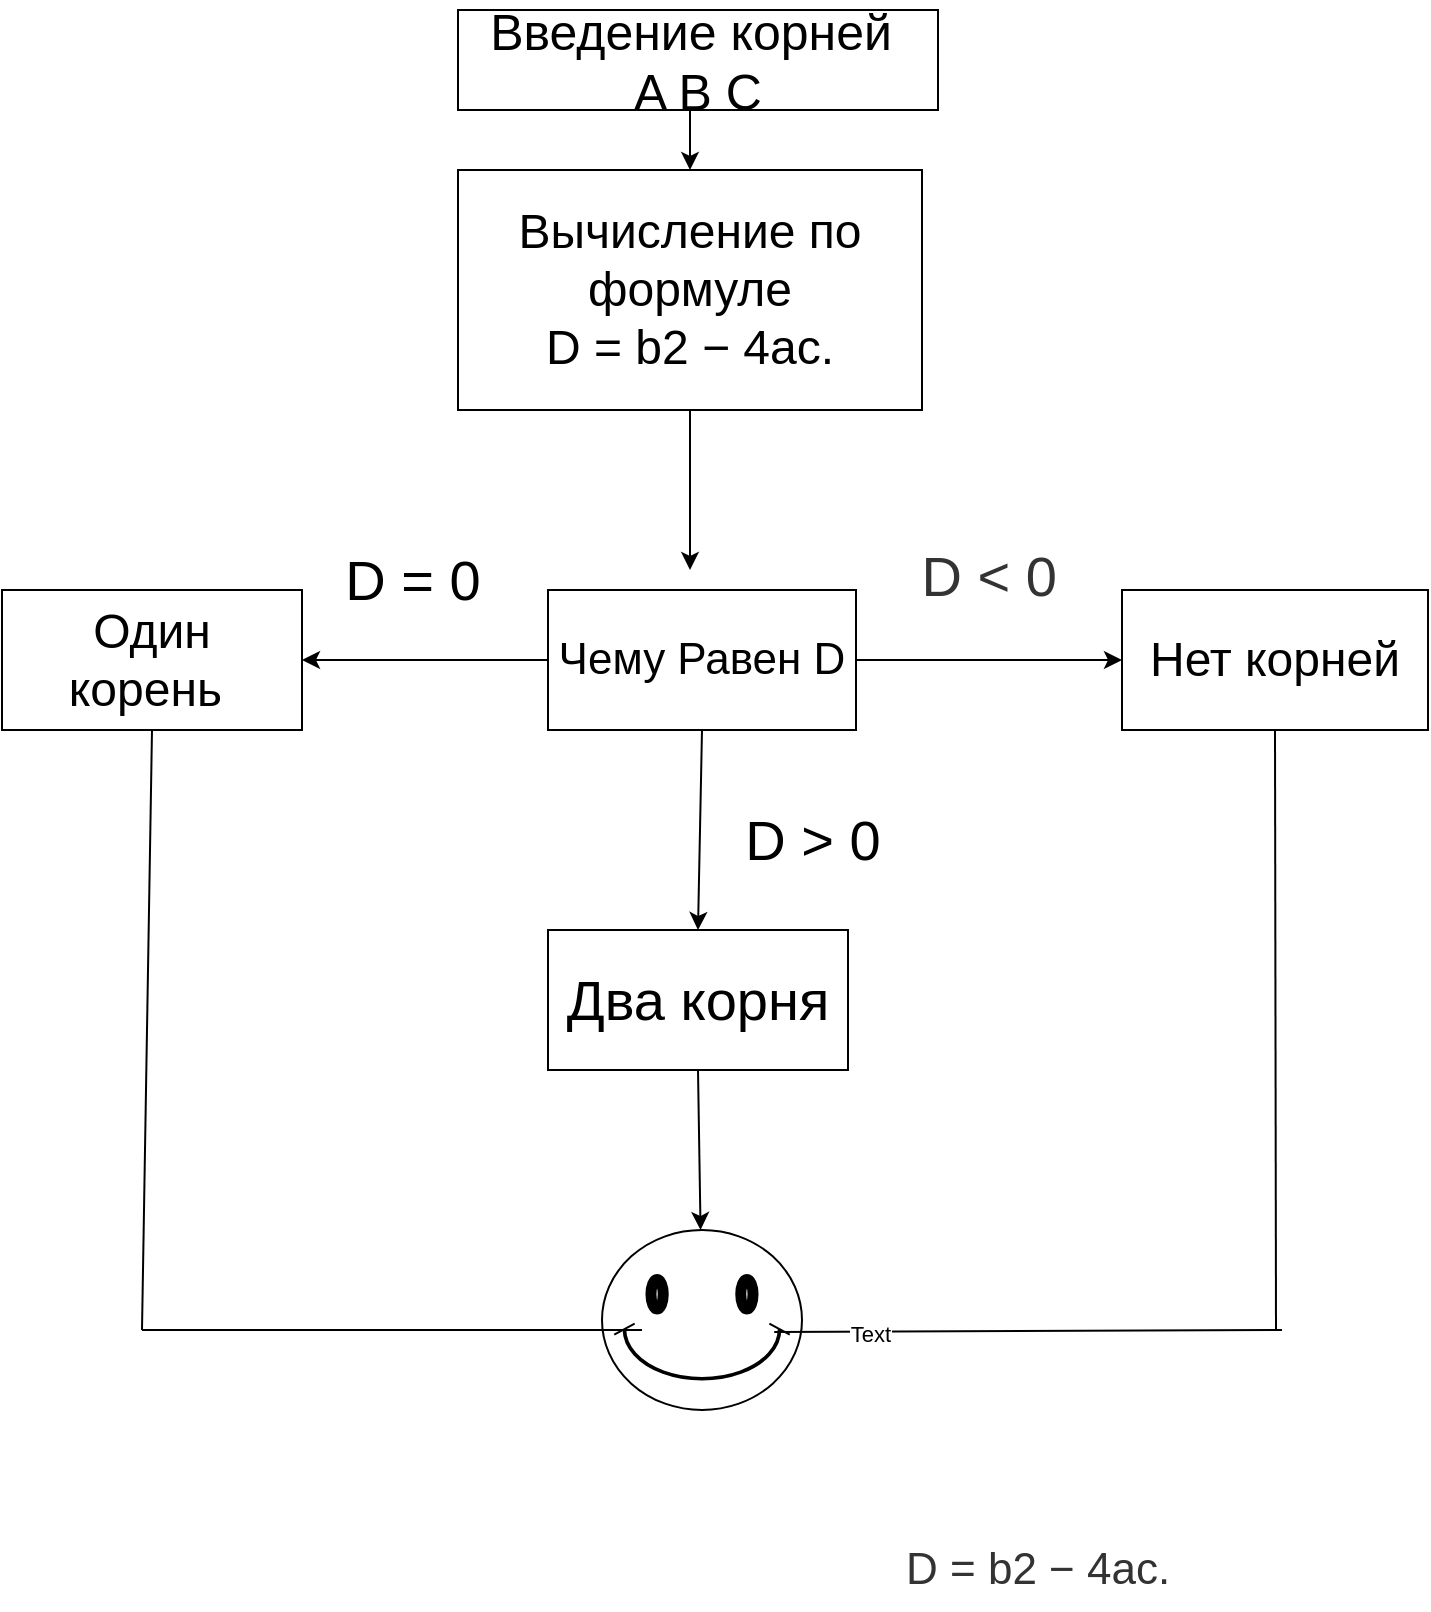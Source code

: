 <mxfile version="23.0.2" type="device">
  <diagram name="Страница — 1" id="6sKG1RNIt1TuXZ88X-tN">
    <mxGraphModel dx="2123" dy="2321" grid="1" gridSize="10" guides="1" tooltips="1" connect="1" arrows="1" fold="1" page="1" pageScale="1" pageWidth="827" pageHeight="1169" math="0" shadow="0">
      <root>
        <mxCell id="0" />
        <mxCell id="1" parent="0" />
        <mxCell id="kZuOvjFSpTAQ2FCCBQzz-4" value="&lt;font style=&quot;font-size: 25px;&quot;&gt;Введение корней&amp;nbsp;&lt;br&gt;A B C&lt;/font&gt;" style="rounded=0;whiteSpace=wrap;html=1;" parent="1" vertex="1">
          <mxGeometry x="278" width="240" height="50" as="geometry" />
        </mxCell>
        <mxCell id="kZuOvjFSpTAQ2FCCBQzz-8" value="&lt;font style=&quot;font-size: 24px;&quot;&gt;Нет корней&lt;/font&gt;" style="rounded=0;whiteSpace=wrap;html=1;" parent="1" vertex="1">
          <mxGeometry x="610" y="290" width="153" height="70" as="geometry" />
        </mxCell>
        <mxCell id="kZuOvjFSpTAQ2FCCBQzz-10" value="" style="edgeStyle=orthogonalEdgeStyle;rounded=0;orthogonalLoop=1;jettySize=auto;html=1;exitX=0.5;exitY=0;exitDx=0;exitDy=0;entryX=0.5;entryY=0;entryDx=0;entryDy=0;" parent="1" source="kZuOvjFSpTAQ2FCCBQzz-9" target="kZuOvjFSpTAQ2FCCBQzz-9" edge="1">
          <mxGeometry relative="1" as="geometry" />
        </mxCell>
        <mxCell id="kZuOvjFSpTAQ2FCCBQzz-9" value="&lt;font style=&quot;font-size: 22px;&quot;&gt;Чему Равен D&lt;/font&gt;" style="rounded=0;whiteSpace=wrap;html=1;" parent="1" vertex="1">
          <mxGeometry x="323" y="290" width="154" height="70" as="geometry" />
        </mxCell>
        <mxCell id="kZuOvjFSpTAQ2FCCBQzz-12" value="&lt;font style=&quot;font-size: 24px;&quot;&gt;Один корень&amp;nbsp;&lt;/font&gt;" style="rounded=0;whiteSpace=wrap;html=1;" parent="1" vertex="1">
          <mxGeometry x="50" y="290" width="150" height="70" as="geometry" />
        </mxCell>
        <mxCell id="kZuOvjFSpTAQ2FCCBQzz-13" value="&lt;span style=&quot;color: rgb(51, 51, 51); font-family: &amp;quot;YS Text&amp;quot;, Arial, Helvetica, &amp;quot;Arial Unicode MS&amp;quot;, sans-serif; font-size: 28px; font-style: normal; font-variant-ligatures: normal; font-variant-caps: normal; font-weight: 400; letter-spacing: normal; orphans: 2; text-align: start; text-indent: 0px; text-transform: none; widows: 2; word-spacing: 0px; -webkit-text-stroke-width: 0px; background-color: rgb(255, 255, 255); text-decoration-thickness: initial; text-decoration-style: initial; text-decoration-color: initial; float: none; display: inline !important;&quot;&gt;&lt;span&gt;&amp;nbsp;&lt;/span&gt;D &amp;lt; 0&lt;/span&gt;" style="text;whiteSpace=wrap;html=1;" parent="1" vertex="1">
          <mxGeometry x="500" y="260" width="90" height="40" as="geometry" />
        </mxCell>
        <mxCell id="kZuOvjFSpTAQ2FCCBQzz-14" value="" style="endArrow=classic;html=1;rounded=0;exitX=1;exitY=0.5;exitDx=0;exitDy=0;entryX=0;entryY=0.5;entryDx=0;entryDy=0;" parent="1" source="kZuOvjFSpTAQ2FCCBQzz-9" edge="1">
          <mxGeometry width="50" height="50" relative="1" as="geometry">
            <mxPoint x="220" y="600" as="sourcePoint" />
            <mxPoint x="610" y="325" as="targetPoint" />
          </mxGeometry>
        </mxCell>
        <mxCell id="kZuOvjFSpTAQ2FCCBQzz-15" value="" style="endArrow=classic;html=1;rounded=0;entryX=1;entryY=0.5;entryDx=0;entryDy=0;exitX=0;exitY=0.5;exitDx=0;exitDy=0;" parent="1" source="kZuOvjFSpTAQ2FCCBQzz-9" target="kZuOvjFSpTAQ2FCCBQzz-12" edge="1">
          <mxGeometry width="50" height="50" relative="1" as="geometry">
            <mxPoint x="270" y="280" as="sourcePoint" />
            <mxPoint x="270" y="550" as="targetPoint" />
          </mxGeometry>
        </mxCell>
        <mxCell id="kZuOvjFSpTAQ2FCCBQzz-16" value="&lt;font style=&quot;font-size: 28px;&quot;&gt;Два корня&lt;/font&gt;" style="rounded=0;whiteSpace=wrap;html=1;" parent="1" vertex="1">
          <mxGeometry x="323" y="460" width="150" height="70" as="geometry" />
        </mxCell>
        <mxCell id="kZuOvjFSpTAQ2FCCBQzz-17" style="edgeStyle=orthogonalEdgeStyle;rounded=0;orthogonalLoop=1;jettySize=auto;html=1;exitX=0.5;exitY=1;exitDx=0;exitDy=0;" parent="1" source="kZuOvjFSpTAQ2FCCBQzz-16" target="kZuOvjFSpTAQ2FCCBQzz-16" edge="1">
          <mxGeometry relative="1" as="geometry" />
        </mxCell>
        <mxCell id="kZuOvjFSpTAQ2FCCBQzz-18" value="" style="endArrow=classic;html=1;rounded=0;exitX=0.5;exitY=1;exitDx=0;exitDy=0;entryX=0.5;entryY=0;entryDx=0;entryDy=0;" parent="1" source="kZuOvjFSpTAQ2FCCBQzz-9" target="kZuOvjFSpTAQ2FCCBQzz-16" edge="1">
          <mxGeometry width="50" height="50" relative="1" as="geometry">
            <mxPoint x="220" y="580" as="sourcePoint" />
            <mxPoint x="270" y="530" as="targetPoint" />
          </mxGeometry>
        </mxCell>
        <mxCell id="kZuOvjFSpTAQ2FCCBQzz-19" value="&lt;span style=&quot;color: rgb(51, 51, 51); font-family: &amp;quot;YS Text&amp;quot;, Arial, Helvetica, &amp;quot;Arial Unicode MS&amp;quot;, sans-serif; font-style: normal; font-variant-ligatures: normal; font-variant-caps: normal; font-weight: 400; letter-spacing: normal; orphans: 2; text-align: start; text-indent: 0px; text-transform: none; widows: 2; word-spacing: 0px; -webkit-text-stroke-width: 0px; background-color: rgb(255, 255, 255); text-decoration-thickness: initial; text-decoration-style: initial; text-decoration-color: initial; float: none; display: inline !important;&quot;&gt;&lt;font style=&quot;font-size: 22px;&quot;&gt;D = b2 − 4ac.&lt;/font&gt;&lt;/span&gt;" style="text;whiteSpace=wrap;html=1;" parent="1" vertex="1">
          <mxGeometry x="500" y="760" width="170" height="40" as="geometry" />
        </mxCell>
        <mxCell id="kZuOvjFSpTAQ2FCCBQzz-20" value="" style="endArrow=none;html=1;rounded=0;exitX=0.5;exitY=1;exitDx=0;exitDy=0;" parent="1" source="kZuOvjFSpTAQ2FCCBQzz-12" edge="1">
          <mxGeometry width="50" height="50" relative="1" as="geometry">
            <mxPoint x="220" y="580" as="sourcePoint" />
            <mxPoint x="120" y="660" as="targetPoint" />
          </mxGeometry>
        </mxCell>
        <mxCell id="kZuOvjFSpTAQ2FCCBQzz-21" value="" style="endArrow=none;html=1;rounded=0;exitX=0.5;exitY=1;exitDx=0;exitDy=0;" parent="1" edge="1">
          <mxGeometry width="50" height="50" relative="1" as="geometry">
            <mxPoint x="686.5" y="360" as="sourcePoint" />
            <mxPoint x="687" y="660" as="targetPoint" />
          </mxGeometry>
        </mxCell>
        <mxCell id="kZuOvjFSpTAQ2FCCBQzz-23" value="" style="verticalLabelPosition=bottom;verticalAlign=top;html=1;shape=mxgraph.basic.smiley" parent="1" vertex="1">
          <mxGeometry x="350" y="610" width="100" height="90" as="geometry" />
        </mxCell>
        <mxCell id="kZuOvjFSpTAQ2FCCBQzz-24" value="" style="endArrow=none;html=1;rounded=0;entryX=0.2;entryY=0.556;entryDx=0;entryDy=0;entryPerimeter=0;" parent="1" target="kZuOvjFSpTAQ2FCCBQzz-23" edge="1">
          <mxGeometry width="50" height="50" relative="1" as="geometry">
            <mxPoint x="120" y="660" as="sourcePoint" />
            <mxPoint x="270" y="530" as="targetPoint" />
          </mxGeometry>
        </mxCell>
        <mxCell id="kZuOvjFSpTAQ2FCCBQzz-25" value="" style="endArrow=none;html=1;rounded=0;entryX=0.861;entryY=0.567;entryDx=0;entryDy=0;entryPerimeter=0;" parent="1" target="kZuOvjFSpTAQ2FCCBQzz-23" edge="1">
          <mxGeometry width="50" height="50" relative="1" as="geometry">
            <mxPoint x="690" y="660" as="sourcePoint" />
            <mxPoint x="270" y="530" as="targetPoint" />
          </mxGeometry>
        </mxCell>
        <mxCell id="kZuOvjFSpTAQ2FCCBQzz-27" value="Text" style="edgeLabel;html=1;align=center;verticalAlign=middle;resizable=0;points=[];" parent="kZuOvjFSpTAQ2FCCBQzz-25" vertex="1" connectable="0">
          <mxGeometry x="0.627" y="1" relative="1" as="geometry">
            <mxPoint as="offset" />
          </mxGeometry>
        </mxCell>
        <mxCell id="kZuOvjFSpTAQ2FCCBQzz-28" value="&lt;font style=&quot;font-size: 24px;&quot;&gt;Вычисление по формуле&lt;br&gt;D = b2 − 4ac.&lt;/font&gt;" style="rounded=0;whiteSpace=wrap;html=1;" parent="1" vertex="1">
          <mxGeometry x="278" y="80" width="232" height="120" as="geometry" />
        </mxCell>
        <mxCell id="kZuOvjFSpTAQ2FCCBQzz-29" value="" style="endArrow=classic;html=1;rounded=0;entryX=0.5;entryY=0;entryDx=0;entryDy=0;" parent="1" target="kZuOvjFSpTAQ2FCCBQzz-28" edge="1">
          <mxGeometry width="50" height="50" relative="1" as="geometry">
            <mxPoint x="394" y="50" as="sourcePoint" />
            <mxPoint x="270" y="400" as="targetPoint" />
          </mxGeometry>
        </mxCell>
        <mxCell id="kZuOvjFSpTAQ2FCCBQzz-30" value="" style="endArrow=classic;html=1;rounded=0;exitX=0.5;exitY=1;exitDx=0;exitDy=0;" parent="1" source="kZuOvjFSpTAQ2FCCBQzz-28" edge="1">
          <mxGeometry width="50" height="50" relative="1" as="geometry">
            <mxPoint x="220" y="450" as="sourcePoint" />
            <mxPoint x="394" y="280" as="targetPoint" />
          </mxGeometry>
        </mxCell>
        <mxCell id="kZuOvjFSpTAQ2FCCBQzz-32" value="" style="endArrow=classic;html=1;rounded=0;exitX=0.5;exitY=1;exitDx=0;exitDy=0;" parent="1" source="kZuOvjFSpTAQ2FCCBQzz-16" target="kZuOvjFSpTAQ2FCCBQzz-23" edge="1">
          <mxGeometry width="50" height="50" relative="1" as="geometry">
            <mxPoint x="220" y="450" as="sourcePoint" />
            <mxPoint x="270" y="400" as="targetPoint" />
          </mxGeometry>
        </mxCell>
        <mxCell id="JnLsGjGLVFz_i6GMfT63-1" value="&lt;font style=&quot;font-size: 28px;&quot;&gt;D = 0&lt;/font&gt;" style="text;html=1;align=center;verticalAlign=middle;resizable=0;points=[];autosize=1;strokeColor=none;fillColor=none;" vertex="1" parent="1">
          <mxGeometry x="210" y="260" width="90" height="50" as="geometry" />
        </mxCell>
        <mxCell id="JnLsGjGLVFz_i6GMfT63-2" value="&lt;font style=&quot;font-size: 28px;&quot;&gt;D &amp;gt; 0&lt;/font&gt;" style="text;html=1;align=center;verticalAlign=middle;resizable=0;points=[];autosize=1;strokeColor=none;fillColor=none;" vertex="1" parent="1">
          <mxGeometry x="410" y="390" width="90" height="50" as="geometry" />
        </mxCell>
      </root>
    </mxGraphModel>
  </diagram>
</mxfile>
